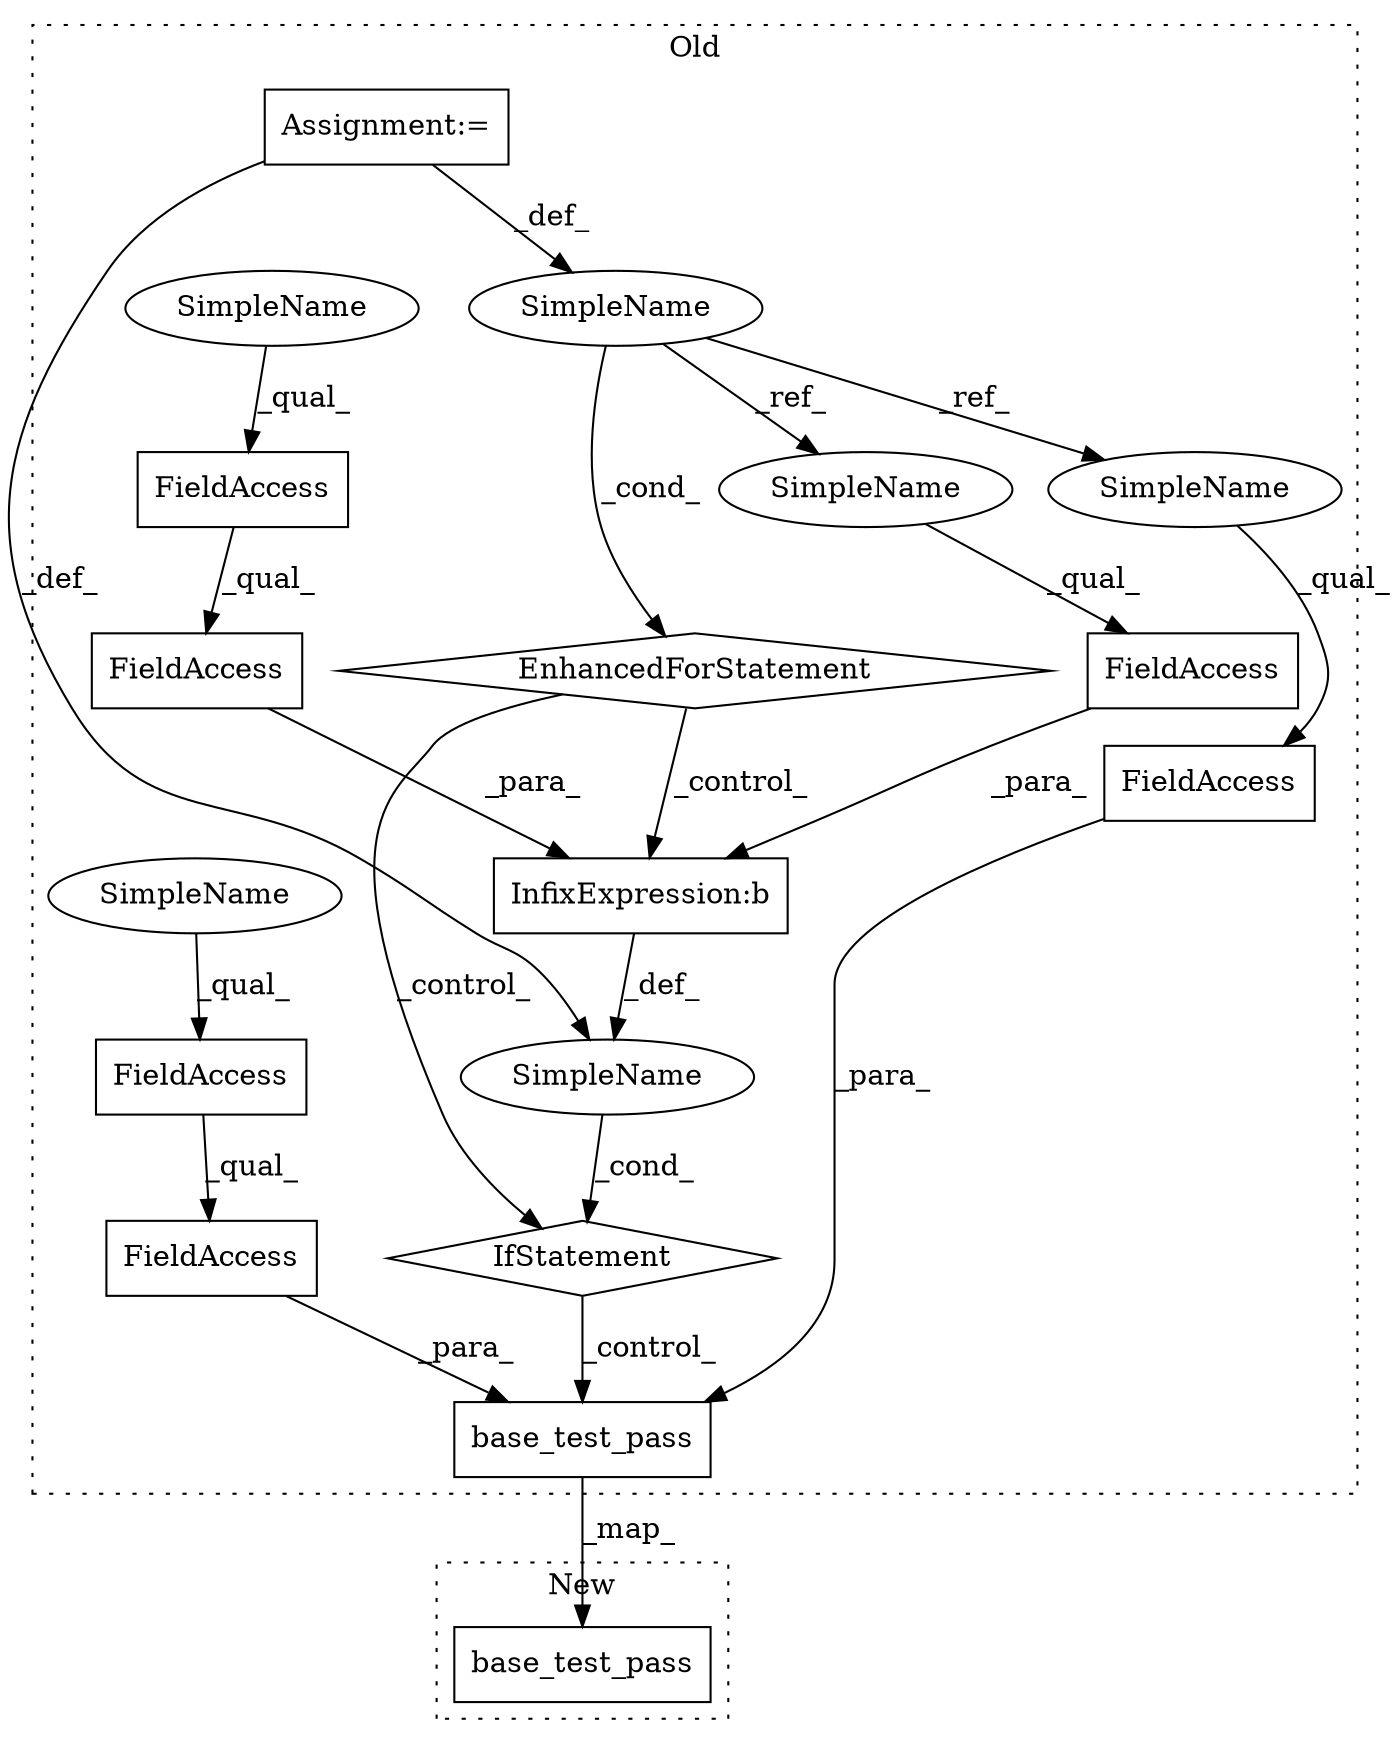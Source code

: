 digraph G {
subgraph cluster0 {
1 [label="base_test_pass" a="32" s="1221,1331" l="15,1" shape="box"];
3 [label="InfixExpression:b" a="27" s="1191" l="3" shape="box"];
4 [label="FieldAccess" a="22" s="1168" l="14" shape="box"];
5 [label="FieldAccess" a="22" s="1274" l="14" shape="box"];
6 [label="FieldAccess" a="22" s="1263" l="10" shape="box"];
7 [label="FieldAccess" a="22" s="1194" l="10" shape="box"];
8 [label="FieldAccess" a="22" s="1168" l="23" shape="box"];
9 [label="FieldAccess" a="22" s="1274" l="35" shape="box"];
10 [label="EnhancedForStatement" a="70" s="1051,1154" l="53,2" shape="diamond"];
11 [label="SimpleName" a="42" s="" l="" shape="ellipse"];
12 [label="IfStatement" a="25" s="1164,1204" l="4,2" shape="diamond"];
13 [label="SimpleName" a="42" s="1140" l="4" shape="ellipse"];
14 [label="Assignment:=" a="7" s="1051,1154" l="53,2" shape="box"];
15 [label="SimpleName" a="42" s="1263" l="4" shape="ellipse"];
16 [label="SimpleName" a="42" s="1194" l="4" shape="ellipse"];
17 [label="SimpleName" a="42" s="1274" l="4" shape="ellipse"];
18 [label="SimpleName" a="42" s="1168" l="4" shape="ellipse"];
label = "Old";
style="dotted";
}
subgraph cluster1 {
2 [label="base_test_pass" a="32" s="896,959" l="15,1" shape="box"];
label = "New";
style="dotted";
}
1 -> 2 [label="_map_"];
3 -> 11 [label="_def_"];
4 -> 8 [label="_qual_"];
5 -> 9 [label="_qual_"];
6 -> 1 [label="_para_"];
7 -> 3 [label="_para_"];
8 -> 3 [label="_para_"];
9 -> 1 [label="_para_"];
10 -> 12 [label="_control_"];
10 -> 3 [label="_control_"];
11 -> 12 [label="_cond_"];
12 -> 1 [label="_control_"];
13 -> 10 [label="_cond_"];
13 -> 16 [label="_ref_"];
13 -> 15 [label="_ref_"];
14 -> 13 [label="_def_"];
14 -> 11 [label="_def_"];
15 -> 6 [label="_qual_"];
16 -> 7 [label="_qual_"];
17 -> 5 [label="_qual_"];
18 -> 4 [label="_qual_"];
}